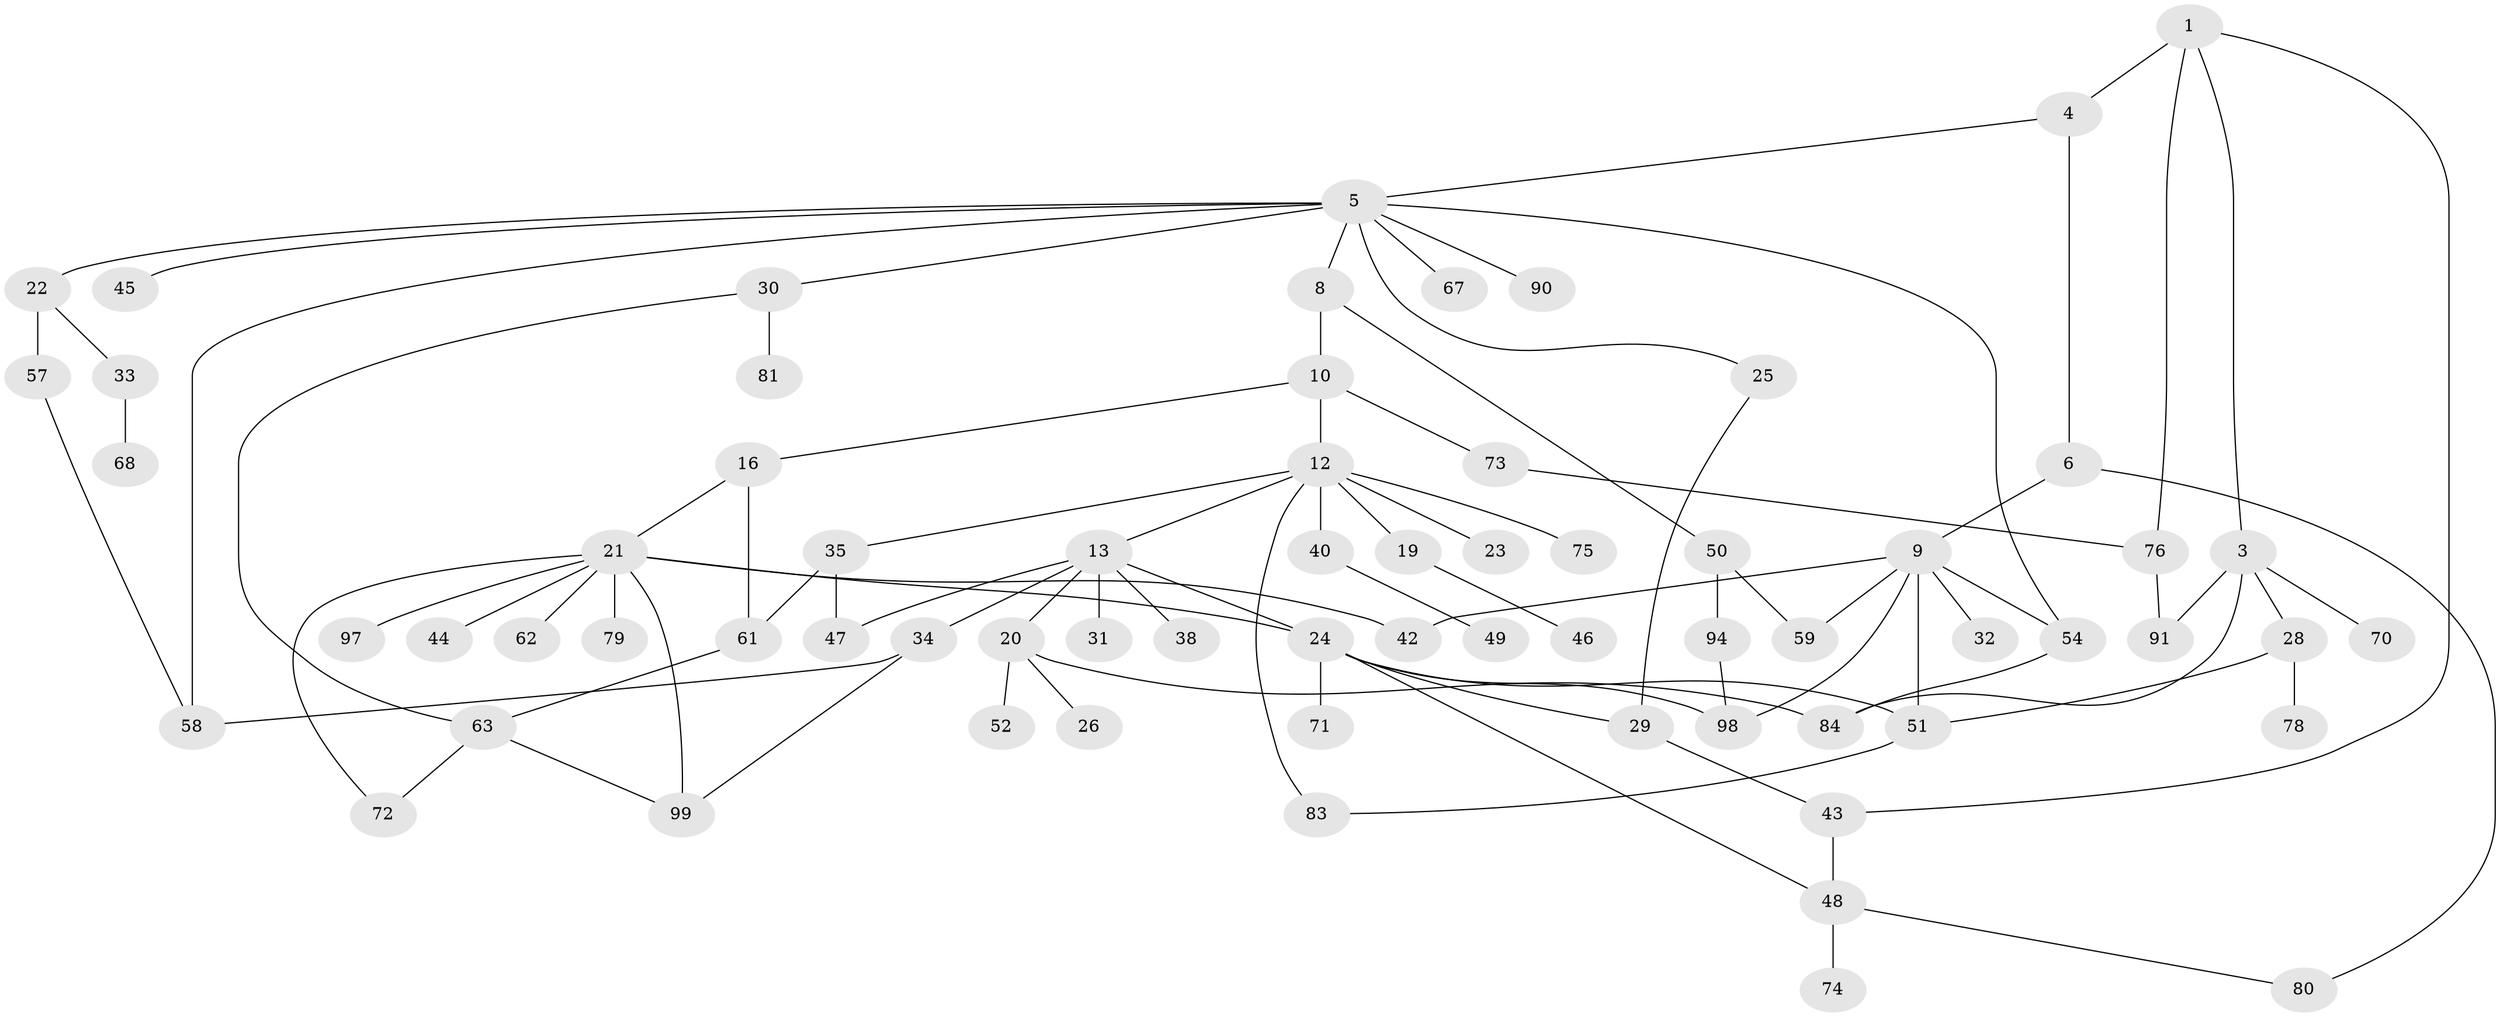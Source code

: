 // original degree distribution, {3: 0.25, 4: 0.12, 1: 0.29, 2: 0.27, 6: 0.02, 8: 0.01, 7: 0.02, 5: 0.02}
// Generated by graph-tools (version 1.1) at 2025/54/02/21/25 11:54:43]
// undirected, 68 vertices, 92 edges
graph export_dot {
graph [start="1"]
  node [color=gray90,style=filled];
  1 [super="+2"];
  3 [super="+17"];
  4;
  5 [super="+15"];
  6 [super="+7"];
  8 [super="+36"];
  9 [super="+55"];
  10 [super="+11"];
  12 [super="+14"];
  13 [super="+18"];
  16 [super="+86"];
  19 [super="+100"];
  20 [super="+89"];
  21 [super="+41"];
  22 [super="+27"];
  23 [super="+69"];
  24 [super="+64"];
  25;
  26 [super="+65"];
  28;
  29 [super="+39"];
  30 [super="+37"];
  31;
  32;
  33;
  34 [super="+96"];
  35 [super="+60"];
  38;
  40 [super="+87"];
  42 [super="+56"];
  43 [super="+77"];
  44;
  45;
  46;
  47;
  48 [super="+82"];
  49;
  50;
  51 [super="+53"];
  52;
  54 [super="+93"];
  57;
  58 [super="+66"];
  59;
  61;
  62;
  63 [super="+92"];
  67;
  68;
  70;
  71;
  72;
  73;
  74;
  75;
  76 [super="+95"];
  78;
  79;
  80 [super="+88"];
  81;
  83 [super="+85"];
  84;
  90;
  91;
  94;
  97;
  98;
  99;
  1 -- 3;
  1 -- 4;
  1 -- 43;
  1 -- 76;
  3 -- 70;
  3 -- 84;
  3 -- 91;
  3 -- 28;
  4 -- 5;
  4 -- 6;
  5 -- 8;
  5 -- 22;
  5 -- 67;
  5 -- 90;
  5 -- 45;
  5 -- 54;
  5 -- 25;
  5 -- 58;
  5 -- 30;
  6 -- 9;
  6 -- 80;
  8 -- 10;
  8 -- 50;
  9 -- 32;
  9 -- 59;
  9 -- 98;
  9 -- 51;
  9 -- 54;
  9 -- 42;
  10 -- 12;
  10 -- 73;
  10 -- 16;
  12 -- 13;
  12 -- 23;
  12 -- 40;
  12 -- 75;
  12 -- 19;
  12 -- 83;
  12 -- 35;
  13 -- 31;
  13 -- 34;
  13 -- 47;
  13 -- 24;
  13 -- 20;
  13 -- 38;
  16 -- 21;
  16 -- 61;
  19 -- 46;
  20 -- 26;
  20 -- 52;
  20 -- 84;
  21 -- 24;
  21 -- 42;
  21 -- 72;
  21 -- 79;
  21 -- 99;
  21 -- 97;
  21 -- 44;
  21 -- 62;
  22 -- 33;
  22 -- 57 [weight=2];
  24 -- 29;
  24 -- 48;
  24 -- 71;
  24 -- 98;
  24 -- 51;
  25 -- 29;
  28 -- 51;
  28 -- 78;
  29 -- 43;
  30 -- 63;
  30 -- 81;
  33 -- 68;
  34 -- 99;
  34 -- 58;
  35 -- 61;
  35 -- 47;
  40 -- 49;
  43 -- 48;
  48 -- 74;
  48 -- 80;
  50 -- 59;
  50 -- 94;
  51 -- 83;
  54 -- 84;
  57 -- 58;
  61 -- 63;
  63 -- 99;
  63 -- 72;
  73 -- 76;
  76 -- 91;
  94 -- 98;
}
